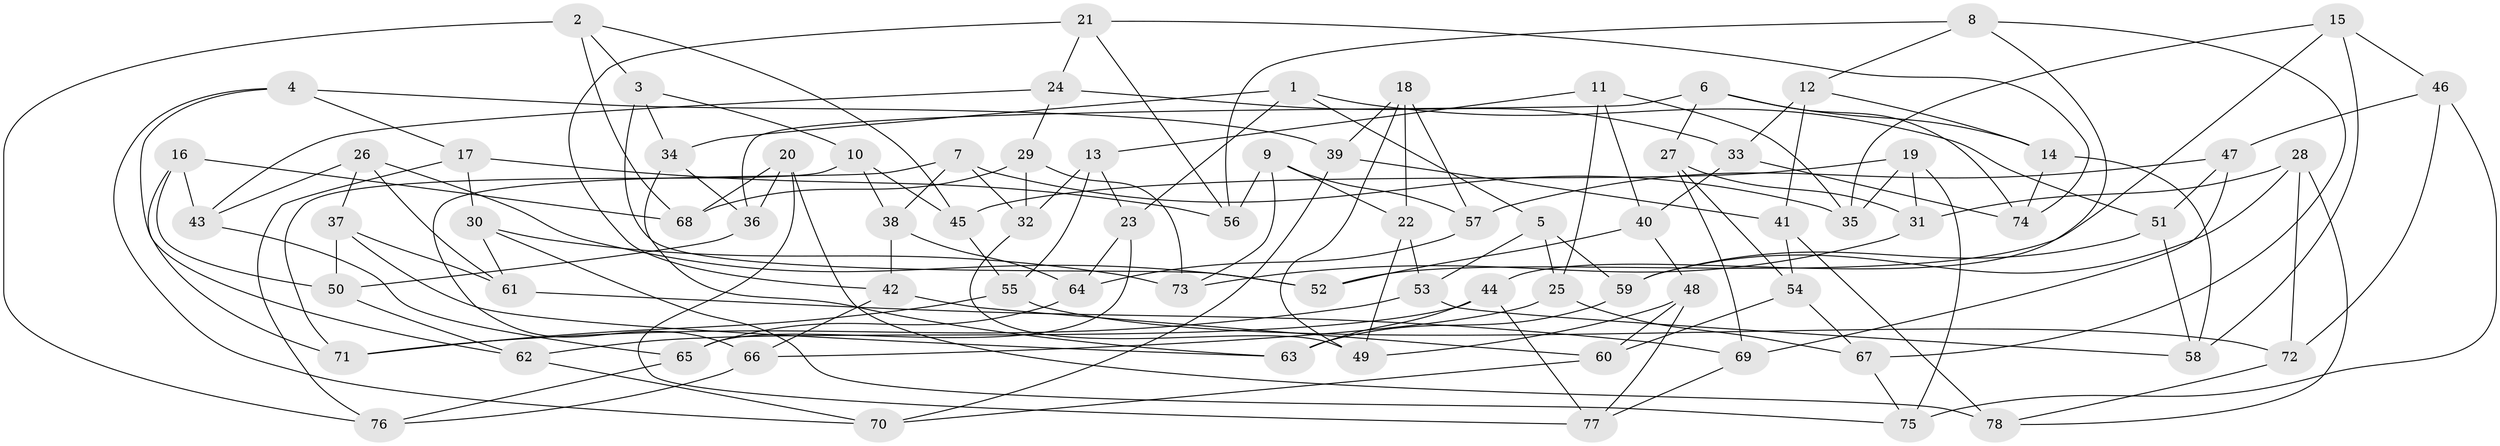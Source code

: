 // coarse degree distribution, {8: 0.17391304347826086, 7: 0.13043478260869565, 9: 0.13043478260869565, 12: 0.043478260869565216, 5: 0.13043478260869565, 3: 0.13043478260869565, 10: 0.043478260869565216, 6: 0.17391304347826086, 2: 0.043478260869565216}
// Generated by graph-tools (version 1.1) at 2025/20/03/04/25 18:20:47]
// undirected, 78 vertices, 156 edges
graph export_dot {
graph [start="1"]
  node [color=gray90,style=filled];
  1;
  2;
  3;
  4;
  5;
  6;
  7;
  8;
  9;
  10;
  11;
  12;
  13;
  14;
  15;
  16;
  17;
  18;
  19;
  20;
  21;
  22;
  23;
  24;
  25;
  26;
  27;
  28;
  29;
  30;
  31;
  32;
  33;
  34;
  35;
  36;
  37;
  38;
  39;
  40;
  41;
  42;
  43;
  44;
  45;
  46;
  47;
  48;
  49;
  50;
  51;
  52;
  53;
  54;
  55;
  56;
  57;
  58;
  59;
  60;
  61;
  62;
  63;
  64;
  65;
  66;
  67;
  68;
  69;
  70;
  71;
  72;
  73;
  74;
  75;
  76;
  77;
  78;
  1 -- 5;
  1 -- 34;
  1 -- 23;
  1 -- 51;
  2 -- 68;
  2 -- 3;
  2 -- 45;
  2 -- 76;
  3 -- 52;
  3 -- 34;
  3 -- 10;
  4 -- 62;
  4 -- 39;
  4 -- 17;
  4 -- 70;
  5 -- 25;
  5 -- 59;
  5 -- 53;
  6 -- 36;
  6 -- 14;
  6 -- 27;
  6 -- 74;
  7 -- 66;
  7 -- 35;
  7 -- 32;
  7 -- 38;
  8 -- 67;
  8 -- 12;
  8 -- 44;
  8 -- 56;
  9 -- 57;
  9 -- 73;
  9 -- 56;
  9 -- 22;
  10 -- 71;
  10 -- 45;
  10 -- 38;
  11 -- 25;
  11 -- 35;
  11 -- 40;
  11 -- 13;
  12 -- 41;
  12 -- 33;
  12 -- 14;
  13 -- 23;
  13 -- 55;
  13 -- 32;
  14 -- 58;
  14 -- 74;
  15 -- 52;
  15 -- 35;
  15 -- 58;
  15 -- 46;
  16 -- 50;
  16 -- 68;
  16 -- 43;
  16 -- 71;
  17 -- 30;
  17 -- 56;
  17 -- 76;
  18 -- 22;
  18 -- 49;
  18 -- 57;
  18 -- 39;
  19 -- 35;
  19 -- 45;
  19 -- 75;
  19 -- 31;
  20 -- 77;
  20 -- 68;
  20 -- 36;
  20 -- 78;
  21 -- 56;
  21 -- 42;
  21 -- 24;
  21 -- 74;
  22 -- 49;
  22 -- 53;
  23 -- 65;
  23 -- 64;
  24 -- 43;
  24 -- 33;
  24 -- 29;
  25 -- 66;
  25 -- 67;
  26 -- 61;
  26 -- 52;
  26 -- 37;
  26 -- 43;
  27 -- 31;
  27 -- 54;
  27 -- 69;
  28 -- 59;
  28 -- 31;
  28 -- 72;
  28 -- 78;
  29 -- 68;
  29 -- 73;
  29 -- 32;
  30 -- 75;
  30 -- 73;
  30 -- 61;
  31 -- 73;
  32 -- 49;
  33 -- 40;
  33 -- 74;
  34 -- 63;
  34 -- 36;
  36 -- 50;
  37 -- 50;
  37 -- 63;
  37 -- 61;
  38 -- 64;
  38 -- 42;
  39 -- 41;
  39 -- 70;
  40 -- 48;
  40 -- 52;
  41 -- 54;
  41 -- 78;
  42 -- 66;
  42 -- 60;
  43 -- 65;
  44 -- 77;
  44 -- 62;
  44 -- 63;
  45 -- 55;
  46 -- 75;
  46 -- 47;
  46 -- 72;
  47 -- 69;
  47 -- 51;
  47 -- 57;
  48 -- 77;
  48 -- 49;
  48 -- 60;
  50 -- 62;
  51 -- 58;
  51 -- 59;
  53 -- 58;
  53 -- 71;
  54 -- 67;
  54 -- 60;
  55 -- 72;
  55 -- 71;
  57 -- 64;
  59 -- 63;
  60 -- 70;
  61 -- 69;
  62 -- 70;
  64 -- 65;
  65 -- 76;
  66 -- 76;
  67 -- 75;
  69 -- 77;
  72 -- 78;
}
